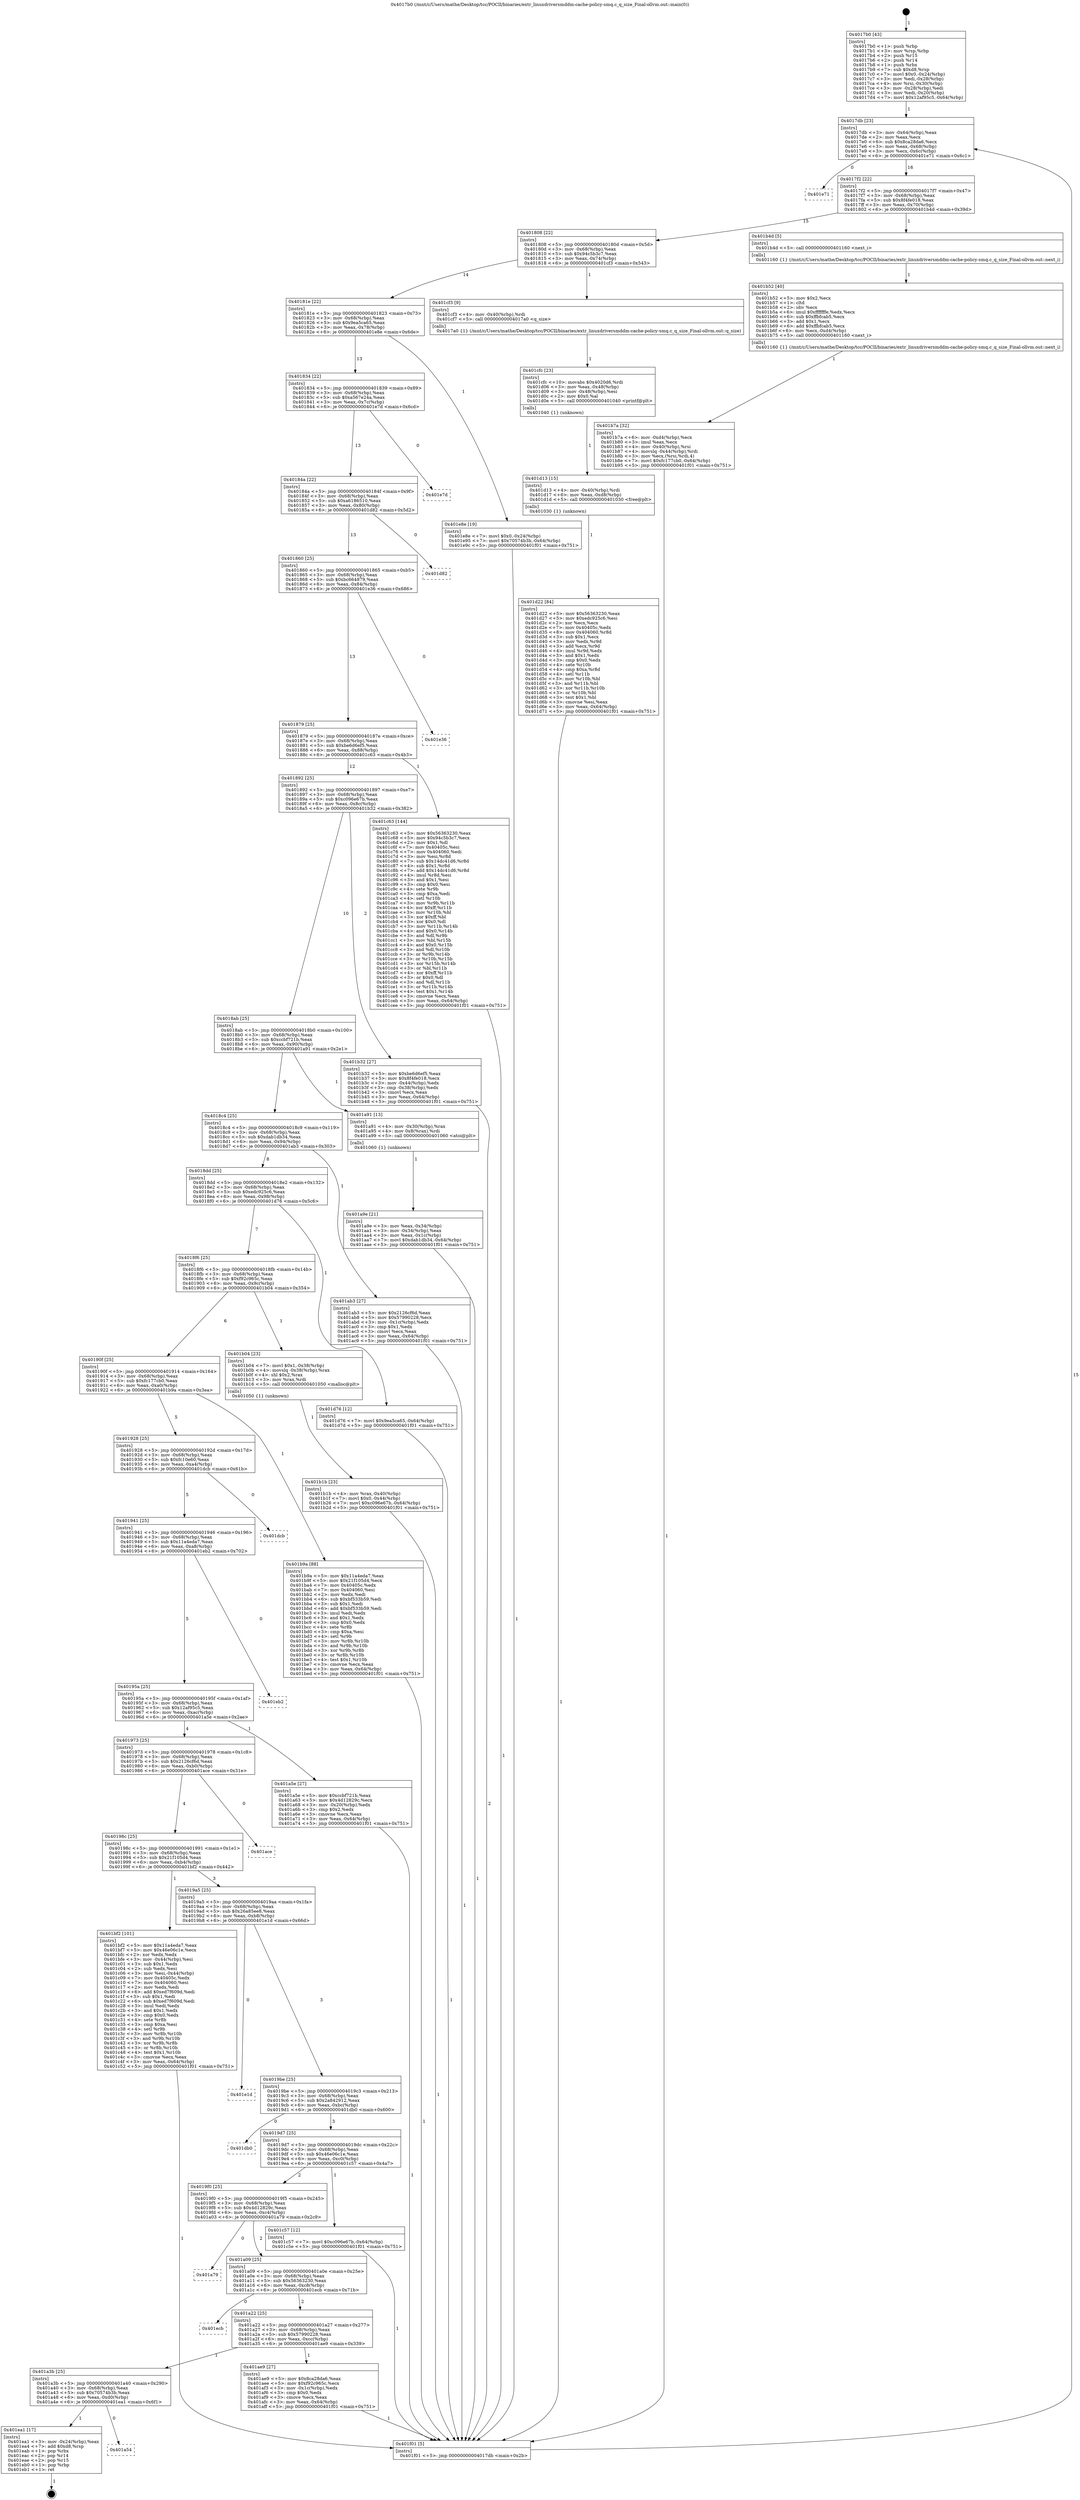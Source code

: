 digraph "0x4017b0" {
  label = "0x4017b0 (/mnt/c/Users/mathe/Desktop/tcc/POCII/binaries/extr_linuxdriversmddm-cache-policy-smq.c_q_size_Final-ollvm.out::main(0))"
  labelloc = "t"
  node[shape=record]

  Entry [label="",width=0.3,height=0.3,shape=circle,fillcolor=black,style=filled]
  "0x4017db" [label="{
     0x4017db [23]\l
     | [instrs]\l
     &nbsp;&nbsp;0x4017db \<+3\>: mov -0x64(%rbp),%eax\l
     &nbsp;&nbsp;0x4017de \<+2\>: mov %eax,%ecx\l
     &nbsp;&nbsp;0x4017e0 \<+6\>: sub $0x8ca28da6,%ecx\l
     &nbsp;&nbsp;0x4017e6 \<+3\>: mov %eax,-0x68(%rbp)\l
     &nbsp;&nbsp;0x4017e9 \<+3\>: mov %ecx,-0x6c(%rbp)\l
     &nbsp;&nbsp;0x4017ec \<+6\>: je 0000000000401e71 \<main+0x6c1\>\l
  }"]
  "0x401e71" [label="{
     0x401e71\l
  }", style=dashed]
  "0x4017f2" [label="{
     0x4017f2 [22]\l
     | [instrs]\l
     &nbsp;&nbsp;0x4017f2 \<+5\>: jmp 00000000004017f7 \<main+0x47\>\l
     &nbsp;&nbsp;0x4017f7 \<+3\>: mov -0x68(%rbp),%eax\l
     &nbsp;&nbsp;0x4017fa \<+5\>: sub $0x8f4fe018,%eax\l
     &nbsp;&nbsp;0x4017ff \<+3\>: mov %eax,-0x70(%rbp)\l
     &nbsp;&nbsp;0x401802 \<+6\>: je 0000000000401b4d \<main+0x39d\>\l
  }"]
  Exit [label="",width=0.3,height=0.3,shape=circle,fillcolor=black,style=filled,peripheries=2]
  "0x401b4d" [label="{
     0x401b4d [5]\l
     | [instrs]\l
     &nbsp;&nbsp;0x401b4d \<+5\>: call 0000000000401160 \<next_i\>\l
     | [calls]\l
     &nbsp;&nbsp;0x401160 \{1\} (/mnt/c/Users/mathe/Desktop/tcc/POCII/binaries/extr_linuxdriversmddm-cache-policy-smq.c_q_size_Final-ollvm.out::next_i)\l
  }"]
  "0x401808" [label="{
     0x401808 [22]\l
     | [instrs]\l
     &nbsp;&nbsp;0x401808 \<+5\>: jmp 000000000040180d \<main+0x5d\>\l
     &nbsp;&nbsp;0x40180d \<+3\>: mov -0x68(%rbp),%eax\l
     &nbsp;&nbsp;0x401810 \<+5\>: sub $0x94c5b3c7,%eax\l
     &nbsp;&nbsp;0x401815 \<+3\>: mov %eax,-0x74(%rbp)\l
     &nbsp;&nbsp;0x401818 \<+6\>: je 0000000000401cf3 \<main+0x543\>\l
  }"]
  "0x401a54" [label="{
     0x401a54\l
  }", style=dashed]
  "0x401cf3" [label="{
     0x401cf3 [9]\l
     | [instrs]\l
     &nbsp;&nbsp;0x401cf3 \<+4\>: mov -0x40(%rbp),%rdi\l
     &nbsp;&nbsp;0x401cf7 \<+5\>: call 00000000004017a0 \<q_size\>\l
     | [calls]\l
     &nbsp;&nbsp;0x4017a0 \{1\} (/mnt/c/Users/mathe/Desktop/tcc/POCII/binaries/extr_linuxdriversmddm-cache-policy-smq.c_q_size_Final-ollvm.out::q_size)\l
  }"]
  "0x40181e" [label="{
     0x40181e [22]\l
     | [instrs]\l
     &nbsp;&nbsp;0x40181e \<+5\>: jmp 0000000000401823 \<main+0x73\>\l
     &nbsp;&nbsp;0x401823 \<+3\>: mov -0x68(%rbp),%eax\l
     &nbsp;&nbsp;0x401826 \<+5\>: sub $0x9ea5ca65,%eax\l
     &nbsp;&nbsp;0x40182b \<+3\>: mov %eax,-0x78(%rbp)\l
     &nbsp;&nbsp;0x40182e \<+6\>: je 0000000000401e8e \<main+0x6de\>\l
  }"]
  "0x401ea1" [label="{
     0x401ea1 [17]\l
     | [instrs]\l
     &nbsp;&nbsp;0x401ea1 \<+3\>: mov -0x24(%rbp),%eax\l
     &nbsp;&nbsp;0x401ea4 \<+7\>: add $0xd8,%rsp\l
     &nbsp;&nbsp;0x401eab \<+1\>: pop %rbx\l
     &nbsp;&nbsp;0x401eac \<+2\>: pop %r14\l
     &nbsp;&nbsp;0x401eae \<+2\>: pop %r15\l
     &nbsp;&nbsp;0x401eb0 \<+1\>: pop %rbp\l
     &nbsp;&nbsp;0x401eb1 \<+1\>: ret\l
  }"]
  "0x401e8e" [label="{
     0x401e8e [19]\l
     | [instrs]\l
     &nbsp;&nbsp;0x401e8e \<+7\>: movl $0x0,-0x24(%rbp)\l
     &nbsp;&nbsp;0x401e95 \<+7\>: movl $0x70574b3b,-0x64(%rbp)\l
     &nbsp;&nbsp;0x401e9c \<+5\>: jmp 0000000000401f01 \<main+0x751\>\l
  }"]
  "0x401834" [label="{
     0x401834 [22]\l
     | [instrs]\l
     &nbsp;&nbsp;0x401834 \<+5\>: jmp 0000000000401839 \<main+0x89\>\l
     &nbsp;&nbsp;0x401839 \<+3\>: mov -0x68(%rbp),%eax\l
     &nbsp;&nbsp;0x40183c \<+5\>: sub $0xa567e24a,%eax\l
     &nbsp;&nbsp;0x401841 \<+3\>: mov %eax,-0x7c(%rbp)\l
     &nbsp;&nbsp;0x401844 \<+6\>: je 0000000000401e7d \<main+0x6cd\>\l
  }"]
  "0x401d22" [label="{
     0x401d22 [84]\l
     | [instrs]\l
     &nbsp;&nbsp;0x401d22 \<+5\>: mov $0x56363230,%eax\l
     &nbsp;&nbsp;0x401d27 \<+5\>: mov $0xedc925c6,%esi\l
     &nbsp;&nbsp;0x401d2c \<+2\>: xor %ecx,%ecx\l
     &nbsp;&nbsp;0x401d2e \<+7\>: mov 0x40405c,%edx\l
     &nbsp;&nbsp;0x401d35 \<+8\>: mov 0x404060,%r8d\l
     &nbsp;&nbsp;0x401d3d \<+3\>: sub $0x1,%ecx\l
     &nbsp;&nbsp;0x401d40 \<+3\>: mov %edx,%r9d\l
     &nbsp;&nbsp;0x401d43 \<+3\>: add %ecx,%r9d\l
     &nbsp;&nbsp;0x401d46 \<+4\>: imul %r9d,%edx\l
     &nbsp;&nbsp;0x401d4a \<+3\>: and $0x1,%edx\l
     &nbsp;&nbsp;0x401d4d \<+3\>: cmp $0x0,%edx\l
     &nbsp;&nbsp;0x401d50 \<+4\>: sete %r10b\l
     &nbsp;&nbsp;0x401d54 \<+4\>: cmp $0xa,%r8d\l
     &nbsp;&nbsp;0x401d58 \<+4\>: setl %r11b\l
     &nbsp;&nbsp;0x401d5c \<+3\>: mov %r10b,%bl\l
     &nbsp;&nbsp;0x401d5f \<+3\>: and %r11b,%bl\l
     &nbsp;&nbsp;0x401d62 \<+3\>: xor %r11b,%r10b\l
     &nbsp;&nbsp;0x401d65 \<+3\>: or %r10b,%bl\l
     &nbsp;&nbsp;0x401d68 \<+3\>: test $0x1,%bl\l
     &nbsp;&nbsp;0x401d6b \<+3\>: cmovne %esi,%eax\l
     &nbsp;&nbsp;0x401d6e \<+3\>: mov %eax,-0x64(%rbp)\l
     &nbsp;&nbsp;0x401d71 \<+5\>: jmp 0000000000401f01 \<main+0x751\>\l
  }"]
  "0x401e7d" [label="{
     0x401e7d\l
  }", style=dashed]
  "0x40184a" [label="{
     0x40184a [22]\l
     | [instrs]\l
     &nbsp;&nbsp;0x40184a \<+5\>: jmp 000000000040184f \<main+0x9f\>\l
     &nbsp;&nbsp;0x40184f \<+3\>: mov -0x68(%rbp),%eax\l
     &nbsp;&nbsp;0x401852 \<+5\>: sub $0xa6186510,%eax\l
     &nbsp;&nbsp;0x401857 \<+3\>: mov %eax,-0x80(%rbp)\l
     &nbsp;&nbsp;0x40185a \<+6\>: je 0000000000401d82 \<main+0x5d2\>\l
  }"]
  "0x401d13" [label="{
     0x401d13 [15]\l
     | [instrs]\l
     &nbsp;&nbsp;0x401d13 \<+4\>: mov -0x40(%rbp),%rdi\l
     &nbsp;&nbsp;0x401d17 \<+6\>: mov %eax,-0xd8(%rbp)\l
     &nbsp;&nbsp;0x401d1d \<+5\>: call 0000000000401030 \<free@plt\>\l
     | [calls]\l
     &nbsp;&nbsp;0x401030 \{1\} (unknown)\l
  }"]
  "0x401d82" [label="{
     0x401d82\l
  }", style=dashed]
  "0x401860" [label="{
     0x401860 [25]\l
     | [instrs]\l
     &nbsp;&nbsp;0x401860 \<+5\>: jmp 0000000000401865 \<main+0xb5\>\l
     &nbsp;&nbsp;0x401865 \<+3\>: mov -0x68(%rbp),%eax\l
     &nbsp;&nbsp;0x401868 \<+5\>: sub $0xbc664879,%eax\l
     &nbsp;&nbsp;0x40186d \<+6\>: mov %eax,-0x84(%rbp)\l
     &nbsp;&nbsp;0x401873 \<+6\>: je 0000000000401e36 \<main+0x686\>\l
  }"]
  "0x401cfc" [label="{
     0x401cfc [23]\l
     | [instrs]\l
     &nbsp;&nbsp;0x401cfc \<+10\>: movabs $0x4020d6,%rdi\l
     &nbsp;&nbsp;0x401d06 \<+3\>: mov %eax,-0x48(%rbp)\l
     &nbsp;&nbsp;0x401d09 \<+3\>: mov -0x48(%rbp),%esi\l
     &nbsp;&nbsp;0x401d0c \<+2\>: mov $0x0,%al\l
     &nbsp;&nbsp;0x401d0e \<+5\>: call 0000000000401040 \<printf@plt\>\l
     | [calls]\l
     &nbsp;&nbsp;0x401040 \{1\} (unknown)\l
  }"]
  "0x401e36" [label="{
     0x401e36\l
  }", style=dashed]
  "0x401879" [label="{
     0x401879 [25]\l
     | [instrs]\l
     &nbsp;&nbsp;0x401879 \<+5\>: jmp 000000000040187e \<main+0xce\>\l
     &nbsp;&nbsp;0x40187e \<+3\>: mov -0x68(%rbp),%eax\l
     &nbsp;&nbsp;0x401881 \<+5\>: sub $0xbe6d6ef5,%eax\l
     &nbsp;&nbsp;0x401886 \<+6\>: mov %eax,-0x88(%rbp)\l
     &nbsp;&nbsp;0x40188c \<+6\>: je 0000000000401c63 \<main+0x4b3\>\l
  }"]
  "0x401b7a" [label="{
     0x401b7a [32]\l
     | [instrs]\l
     &nbsp;&nbsp;0x401b7a \<+6\>: mov -0xd4(%rbp),%ecx\l
     &nbsp;&nbsp;0x401b80 \<+3\>: imul %eax,%ecx\l
     &nbsp;&nbsp;0x401b83 \<+4\>: mov -0x40(%rbp),%rsi\l
     &nbsp;&nbsp;0x401b87 \<+4\>: movslq -0x44(%rbp),%rdi\l
     &nbsp;&nbsp;0x401b8b \<+3\>: mov %ecx,(%rsi,%rdi,4)\l
     &nbsp;&nbsp;0x401b8e \<+7\>: movl $0xfc177cb0,-0x64(%rbp)\l
     &nbsp;&nbsp;0x401b95 \<+5\>: jmp 0000000000401f01 \<main+0x751\>\l
  }"]
  "0x401c63" [label="{
     0x401c63 [144]\l
     | [instrs]\l
     &nbsp;&nbsp;0x401c63 \<+5\>: mov $0x56363230,%eax\l
     &nbsp;&nbsp;0x401c68 \<+5\>: mov $0x94c5b3c7,%ecx\l
     &nbsp;&nbsp;0x401c6d \<+2\>: mov $0x1,%dl\l
     &nbsp;&nbsp;0x401c6f \<+7\>: mov 0x40405c,%esi\l
     &nbsp;&nbsp;0x401c76 \<+7\>: mov 0x404060,%edi\l
     &nbsp;&nbsp;0x401c7d \<+3\>: mov %esi,%r8d\l
     &nbsp;&nbsp;0x401c80 \<+7\>: sub $0x14dc41d6,%r8d\l
     &nbsp;&nbsp;0x401c87 \<+4\>: sub $0x1,%r8d\l
     &nbsp;&nbsp;0x401c8b \<+7\>: add $0x14dc41d6,%r8d\l
     &nbsp;&nbsp;0x401c92 \<+4\>: imul %r8d,%esi\l
     &nbsp;&nbsp;0x401c96 \<+3\>: and $0x1,%esi\l
     &nbsp;&nbsp;0x401c99 \<+3\>: cmp $0x0,%esi\l
     &nbsp;&nbsp;0x401c9c \<+4\>: sete %r9b\l
     &nbsp;&nbsp;0x401ca0 \<+3\>: cmp $0xa,%edi\l
     &nbsp;&nbsp;0x401ca3 \<+4\>: setl %r10b\l
     &nbsp;&nbsp;0x401ca7 \<+3\>: mov %r9b,%r11b\l
     &nbsp;&nbsp;0x401caa \<+4\>: xor $0xff,%r11b\l
     &nbsp;&nbsp;0x401cae \<+3\>: mov %r10b,%bl\l
     &nbsp;&nbsp;0x401cb1 \<+3\>: xor $0xff,%bl\l
     &nbsp;&nbsp;0x401cb4 \<+3\>: xor $0x0,%dl\l
     &nbsp;&nbsp;0x401cb7 \<+3\>: mov %r11b,%r14b\l
     &nbsp;&nbsp;0x401cba \<+4\>: and $0x0,%r14b\l
     &nbsp;&nbsp;0x401cbe \<+3\>: and %dl,%r9b\l
     &nbsp;&nbsp;0x401cc1 \<+3\>: mov %bl,%r15b\l
     &nbsp;&nbsp;0x401cc4 \<+4\>: and $0x0,%r15b\l
     &nbsp;&nbsp;0x401cc8 \<+3\>: and %dl,%r10b\l
     &nbsp;&nbsp;0x401ccb \<+3\>: or %r9b,%r14b\l
     &nbsp;&nbsp;0x401cce \<+3\>: or %r10b,%r15b\l
     &nbsp;&nbsp;0x401cd1 \<+3\>: xor %r15b,%r14b\l
     &nbsp;&nbsp;0x401cd4 \<+3\>: or %bl,%r11b\l
     &nbsp;&nbsp;0x401cd7 \<+4\>: xor $0xff,%r11b\l
     &nbsp;&nbsp;0x401cdb \<+3\>: or $0x0,%dl\l
     &nbsp;&nbsp;0x401cde \<+3\>: and %dl,%r11b\l
     &nbsp;&nbsp;0x401ce1 \<+3\>: or %r11b,%r14b\l
     &nbsp;&nbsp;0x401ce4 \<+4\>: test $0x1,%r14b\l
     &nbsp;&nbsp;0x401ce8 \<+3\>: cmovne %ecx,%eax\l
     &nbsp;&nbsp;0x401ceb \<+3\>: mov %eax,-0x64(%rbp)\l
     &nbsp;&nbsp;0x401cee \<+5\>: jmp 0000000000401f01 \<main+0x751\>\l
  }"]
  "0x401892" [label="{
     0x401892 [25]\l
     | [instrs]\l
     &nbsp;&nbsp;0x401892 \<+5\>: jmp 0000000000401897 \<main+0xe7\>\l
     &nbsp;&nbsp;0x401897 \<+3\>: mov -0x68(%rbp),%eax\l
     &nbsp;&nbsp;0x40189a \<+5\>: sub $0xc096e67b,%eax\l
     &nbsp;&nbsp;0x40189f \<+6\>: mov %eax,-0x8c(%rbp)\l
     &nbsp;&nbsp;0x4018a5 \<+6\>: je 0000000000401b32 \<main+0x382\>\l
  }"]
  "0x401b52" [label="{
     0x401b52 [40]\l
     | [instrs]\l
     &nbsp;&nbsp;0x401b52 \<+5\>: mov $0x2,%ecx\l
     &nbsp;&nbsp;0x401b57 \<+1\>: cltd\l
     &nbsp;&nbsp;0x401b58 \<+2\>: idiv %ecx\l
     &nbsp;&nbsp;0x401b5a \<+6\>: imul $0xfffffffe,%edx,%ecx\l
     &nbsp;&nbsp;0x401b60 \<+6\>: sub $0xffbfcab5,%ecx\l
     &nbsp;&nbsp;0x401b66 \<+3\>: add $0x1,%ecx\l
     &nbsp;&nbsp;0x401b69 \<+6\>: add $0xffbfcab5,%ecx\l
     &nbsp;&nbsp;0x401b6f \<+6\>: mov %ecx,-0xd4(%rbp)\l
     &nbsp;&nbsp;0x401b75 \<+5\>: call 0000000000401160 \<next_i\>\l
     | [calls]\l
     &nbsp;&nbsp;0x401160 \{1\} (/mnt/c/Users/mathe/Desktop/tcc/POCII/binaries/extr_linuxdriversmddm-cache-policy-smq.c_q_size_Final-ollvm.out::next_i)\l
  }"]
  "0x401b32" [label="{
     0x401b32 [27]\l
     | [instrs]\l
     &nbsp;&nbsp;0x401b32 \<+5\>: mov $0xbe6d6ef5,%eax\l
     &nbsp;&nbsp;0x401b37 \<+5\>: mov $0x8f4fe018,%ecx\l
     &nbsp;&nbsp;0x401b3c \<+3\>: mov -0x44(%rbp),%edx\l
     &nbsp;&nbsp;0x401b3f \<+3\>: cmp -0x38(%rbp),%edx\l
     &nbsp;&nbsp;0x401b42 \<+3\>: cmovl %ecx,%eax\l
     &nbsp;&nbsp;0x401b45 \<+3\>: mov %eax,-0x64(%rbp)\l
     &nbsp;&nbsp;0x401b48 \<+5\>: jmp 0000000000401f01 \<main+0x751\>\l
  }"]
  "0x4018ab" [label="{
     0x4018ab [25]\l
     | [instrs]\l
     &nbsp;&nbsp;0x4018ab \<+5\>: jmp 00000000004018b0 \<main+0x100\>\l
     &nbsp;&nbsp;0x4018b0 \<+3\>: mov -0x68(%rbp),%eax\l
     &nbsp;&nbsp;0x4018b3 \<+5\>: sub $0xccbf721b,%eax\l
     &nbsp;&nbsp;0x4018b8 \<+6\>: mov %eax,-0x90(%rbp)\l
     &nbsp;&nbsp;0x4018be \<+6\>: je 0000000000401a91 \<main+0x2e1\>\l
  }"]
  "0x401b1b" [label="{
     0x401b1b [23]\l
     | [instrs]\l
     &nbsp;&nbsp;0x401b1b \<+4\>: mov %rax,-0x40(%rbp)\l
     &nbsp;&nbsp;0x401b1f \<+7\>: movl $0x0,-0x44(%rbp)\l
     &nbsp;&nbsp;0x401b26 \<+7\>: movl $0xc096e67b,-0x64(%rbp)\l
     &nbsp;&nbsp;0x401b2d \<+5\>: jmp 0000000000401f01 \<main+0x751\>\l
  }"]
  "0x401a91" [label="{
     0x401a91 [13]\l
     | [instrs]\l
     &nbsp;&nbsp;0x401a91 \<+4\>: mov -0x30(%rbp),%rax\l
     &nbsp;&nbsp;0x401a95 \<+4\>: mov 0x8(%rax),%rdi\l
     &nbsp;&nbsp;0x401a99 \<+5\>: call 0000000000401060 \<atoi@plt\>\l
     | [calls]\l
     &nbsp;&nbsp;0x401060 \{1\} (unknown)\l
  }"]
  "0x4018c4" [label="{
     0x4018c4 [25]\l
     | [instrs]\l
     &nbsp;&nbsp;0x4018c4 \<+5\>: jmp 00000000004018c9 \<main+0x119\>\l
     &nbsp;&nbsp;0x4018c9 \<+3\>: mov -0x68(%rbp),%eax\l
     &nbsp;&nbsp;0x4018cc \<+5\>: sub $0xdab1db34,%eax\l
     &nbsp;&nbsp;0x4018d1 \<+6\>: mov %eax,-0x94(%rbp)\l
     &nbsp;&nbsp;0x4018d7 \<+6\>: je 0000000000401ab3 \<main+0x303\>\l
  }"]
  "0x401a3b" [label="{
     0x401a3b [25]\l
     | [instrs]\l
     &nbsp;&nbsp;0x401a3b \<+5\>: jmp 0000000000401a40 \<main+0x290\>\l
     &nbsp;&nbsp;0x401a40 \<+3\>: mov -0x68(%rbp),%eax\l
     &nbsp;&nbsp;0x401a43 \<+5\>: sub $0x70574b3b,%eax\l
     &nbsp;&nbsp;0x401a48 \<+6\>: mov %eax,-0xd0(%rbp)\l
     &nbsp;&nbsp;0x401a4e \<+6\>: je 0000000000401ea1 \<main+0x6f1\>\l
  }"]
  "0x401ab3" [label="{
     0x401ab3 [27]\l
     | [instrs]\l
     &nbsp;&nbsp;0x401ab3 \<+5\>: mov $0x2126cf6d,%eax\l
     &nbsp;&nbsp;0x401ab8 \<+5\>: mov $0x57990228,%ecx\l
     &nbsp;&nbsp;0x401abd \<+3\>: mov -0x1c(%rbp),%edx\l
     &nbsp;&nbsp;0x401ac0 \<+3\>: cmp $0x1,%edx\l
     &nbsp;&nbsp;0x401ac3 \<+3\>: cmovl %ecx,%eax\l
     &nbsp;&nbsp;0x401ac6 \<+3\>: mov %eax,-0x64(%rbp)\l
     &nbsp;&nbsp;0x401ac9 \<+5\>: jmp 0000000000401f01 \<main+0x751\>\l
  }"]
  "0x4018dd" [label="{
     0x4018dd [25]\l
     | [instrs]\l
     &nbsp;&nbsp;0x4018dd \<+5\>: jmp 00000000004018e2 \<main+0x132\>\l
     &nbsp;&nbsp;0x4018e2 \<+3\>: mov -0x68(%rbp),%eax\l
     &nbsp;&nbsp;0x4018e5 \<+5\>: sub $0xedc925c6,%eax\l
     &nbsp;&nbsp;0x4018ea \<+6\>: mov %eax,-0x98(%rbp)\l
     &nbsp;&nbsp;0x4018f0 \<+6\>: je 0000000000401d76 \<main+0x5c6\>\l
  }"]
  "0x401ae9" [label="{
     0x401ae9 [27]\l
     | [instrs]\l
     &nbsp;&nbsp;0x401ae9 \<+5\>: mov $0x8ca28da6,%eax\l
     &nbsp;&nbsp;0x401aee \<+5\>: mov $0xf92c965c,%ecx\l
     &nbsp;&nbsp;0x401af3 \<+3\>: mov -0x1c(%rbp),%edx\l
     &nbsp;&nbsp;0x401af6 \<+3\>: cmp $0x0,%edx\l
     &nbsp;&nbsp;0x401af9 \<+3\>: cmove %ecx,%eax\l
     &nbsp;&nbsp;0x401afc \<+3\>: mov %eax,-0x64(%rbp)\l
     &nbsp;&nbsp;0x401aff \<+5\>: jmp 0000000000401f01 \<main+0x751\>\l
  }"]
  "0x401d76" [label="{
     0x401d76 [12]\l
     | [instrs]\l
     &nbsp;&nbsp;0x401d76 \<+7\>: movl $0x9ea5ca65,-0x64(%rbp)\l
     &nbsp;&nbsp;0x401d7d \<+5\>: jmp 0000000000401f01 \<main+0x751\>\l
  }"]
  "0x4018f6" [label="{
     0x4018f6 [25]\l
     | [instrs]\l
     &nbsp;&nbsp;0x4018f6 \<+5\>: jmp 00000000004018fb \<main+0x14b\>\l
     &nbsp;&nbsp;0x4018fb \<+3\>: mov -0x68(%rbp),%eax\l
     &nbsp;&nbsp;0x4018fe \<+5\>: sub $0xf92c965c,%eax\l
     &nbsp;&nbsp;0x401903 \<+6\>: mov %eax,-0x9c(%rbp)\l
     &nbsp;&nbsp;0x401909 \<+6\>: je 0000000000401b04 \<main+0x354\>\l
  }"]
  "0x401a22" [label="{
     0x401a22 [25]\l
     | [instrs]\l
     &nbsp;&nbsp;0x401a22 \<+5\>: jmp 0000000000401a27 \<main+0x277\>\l
     &nbsp;&nbsp;0x401a27 \<+3\>: mov -0x68(%rbp),%eax\l
     &nbsp;&nbsp;0x401a2a \<+5\>: sub $0x57990228,%eax\l
     &nbsp;&nbsp;0x401a2f \<+6\>: mov %eax,-0xcc(%rbp)\l
     &nbsp;&nbsp;0x401a35 \<+6\>: je 0000000000401ae9 \<main+0x339\>\l
  }"]
  "0x401b04" [label="{
     0x401b04 [23]\l
     | [instrs]\l
     &nbsp;&nbsp;0x401b04 \<+7\>: movl $0x1,-0x38(%rbp)\l
     &nbsp;&nbsp;0x401b0b \<+4\>: movslq -0x38(%rbp),%rax\l
     &nbsp;&nbsp;0x401b0f \<+4\>: shl $0x2,%rax\l
     &nbsp;&nbsp;0x401b13 \<+3\>: mov %rax,%rdi\l
     &nbsp;&nbsp;0x401b16 \<+5\>: call 0000000000401050 \<malloc@plt\>\l
     | [calls]\l
     &nbsp;&nbsp;0x401050 \{1\} (unknown)\l
  }"]
  "0x40190f" [label="{
     0x40190f [25]\l
     | [instrs]\l
     &nbsp;&nbsp;0x40190f \<+5\>: jmp 0000000000401914 \<main+0x164\>\l
     &nbsp;&nbsp;0x401914 \<+3\>: mov -0x68(%rbp),%eax\l
     &nbsp;&nbsp;0x401917 \<+5\>: sub $0xfc177cb0,%eax\l
     &nbsp;&nbsp;0x40191c \<+6\>: mov %eax,-0xa0(%rbp)\l
     &nbsp;&nbsp;0x401922 \<+6\>: je 0000000000401b9a \<main+0x3ea\>\l
  }"]
  "0x401ecb" [label="{
     0x401ecb\l
  }", style=dashed]
  "0x401b9a" [label="{
     0x401b9a [88]\l
     | [instrs]\l
     &nbsp;&nbsp;0x401b9a \<+5\>: mov $0x11a4eda7,%eax\l
     &nbsp;&nbsp;0x401b9f \<+5\>: mov $0x21f105d4,%ecx\l
     &nbsp;&nbsp;0x401ba4 \<+7\>: mov 0x40405c,%edx\l
     &nbsp;&nbsp;0x401bab \<+7\>: mov 0x404060,%esi\l
     &nbsp;&nbsp;0x401bb2 \<+2\>: mov %edx,%edi\l
     &nbsp;&nbsp;0x401bb4 \<+6\>: sub $0xbf533b59,%edi\l
     &nbsp;&nbsp;0x401bba \<+3\>: sub $0x1,%edi\l
     &nbsp;&nbsp;0x401bbd \<+6\>: add $0xbf533b59,%edi\l
     &nbsp;&nbsp;0x401bc3 \<+3\>: imul %edi,%edx\l
     &nbsp;&nbsp;0x401bc6 \<+3\>: and $0x1,%edx\l
     &nbsp;&nbsp;0x401bc9 \<+3\>: cmp $0x0,%edx\l
     &nbsp;&nbsp;0x401bcc \<+4\>: sete %r8b\l
     &nbsp;&nbsp;0x401bd0 \<+3\>: cmp $0xa,%esi\l
     &nbsp;&nbsp;0x401bd3 \<+4\>: setl %r9b\l
     &nbsp;&nbsp;0x401bd7 \<+3\>: mov %r8b,%r10b\l
     &nbsp;&nbsp;0x401bda \<+3\>: and %r9b,%r10b\l
     &nbsp;&nbsp;0x401bdd \<+3\>: xor %r9b,%r8b\l
     &nbsp;&nbsp;0x401be0 \<+3\>: or %r8b,%r10b\l
     &nbsp;&nbsp;0x401be3 \<+4\>: test $0x1,%r10b\l
     &nbsp;&nbsp;0x401be7 \<+3\>: cmovne %ecx,%eax\l
     &nbsp;&nbsp;0x401bea \<+3\>: mov %eax,-0x64(%rbp)\l
     &nbsp;&nbsp;0x401bed \<+5\>: jmp 0000000000401f01 \<main+0x751\>\l
  }"]
  "0x401928" [label="{
     0x401928 [25]\l
     | [instrs]\l
     &nbsp;&nbsp;0x401928 \<+5\>: jmp 000000000040192d \<main+0x17d\>\l
     &nbsp;&nbsp;0x40192d \<+3\>: mov -0x68(%rbp),%eax\l
     &nbsp;&nbsp;0x401930 \<+5\>: sub $0xfc10e60,%eax\l
     &nbsp;&nbsp;0x401935 \<+6\>: mov %eax,-0xa4(%rbp)\l
     &nbsp;&nbsp;0x40193b \<+6\>: je 0000000000401dcb \<main+0x61b\>\l
  }"]
  "0x401a09" [label="{
     0x401a09 [25]\l
     | [instrs]\l
     &nbsp;&nbsp;0x401a09 \<+5\>: jmp 0000000000401a0e \<main+0x25e\>\l
     &nbsp;&nbsp;0x401a0e \<+3\>: mov -0x68(%rbp),%eax\l
     &nbsp;&nbsp;0x401a11 \<+5\>: sub $0x56363230,%eax\l
     &nbsp;&nbsp;0x401a16 \<+6\>: mov %eax,-0xc8(%rbp)\l
     &nbsp;&nbsp;0x401a1c \<+6\>: je 0000000000401ecb \<main+0x71b\>\l
  }"]
  "0x401dcb" [label="{
     0x401dcb\l
  }", style=dashed]
  "0x401941" [label="{
     0x401941 [25]\l
     | [instrs]\l
     &nbsp;&nbsp;0x401941 \<+5\>: jmp 0000000000401946 \<main+0x196\>\l
     &nbsp;&nbsp;0x401946 \<+3\>: mov -0x68(%rbp),%eax\l
     &nbsp;&nbsp;0x401949 \<+5\>: sub $0x11a4eda7,%eax\l
     &nbsp;&nbsp;0x40194e \<+6\>: mov %eax,-0xa8(%rbp)\l
     &nbsp;&nbsp;0x401954 \<+6\>: je 0000000000401eb2 \<main+0x702\>\l
  }"]
  "0x401a79" [label="{
     0x401a79\l
  }", style=dashed]
  "0x401eb2" [label="{
     0x401eb2\l
  }", style=dashed]
  "0x40195a" [label="{
     0x40195a [25]\l
     | [instrs]\l
     &nbsp;&nbsp;0x40195a \<+5\>: jmp 000000000040195f \<main+0x1af\>\l
     &nbsp;&nbsp;0x40195f \<+3\>: mov -0x68(%rbp),%eax\l
     &nbsp;&nbsp;0x401962 \<+5\>: sub $0x12af95c5,%eax\l
     &nbsp;&nbsp;0x401967 \<+6\>: mov %eax,-0xac(%rbp)\l
     &nbsp;&nbsp;0x40196d \<+6\>: je 0000000000401a5e \<main+0x2ae\>\l
  }"]
  "0x4019f0" [label="{
     0x4019f0 [25]\l
     | [instrs]\l
     &nbsp;&nbsp;0x4019f0 \<+5\>: jmp 00000000004019f5 \<main+0x245\>\l
     &nbsp;&nbsp;0x4019f5 \<+3\>: mov -0x68(%rbp),%eax\l
     &nbsp;&nbsp;0x4019f8 \<+5\>: sub $0x4d12829c,%eax\l
     &nbsp;&nbsp;0x4019fd \<+6\>: mov %eax,-0xc4(%rbp)\l
     &nbsp;&nbsp;0x401a03 \<+6\>: je 0000000000401a79 \<main+0x2c9\>\l
  }"]
  "0x401a5e" [label="{
     0x401a5e [27]\l
     | [instrs]\l
     &nbsp;&nbsp;0x401a5e \<+5\>: mov $0xccbf721b,%eax\l
     &nbsp;&nbsp;0x401a63 \<+5\>: mov $0x4d12829c,%ecx\l
     &nbsp;&nbsp;0x401a68 \<+3\>: mov -0x20(%rbp),%edx\l
     &nbsp;&nbsp;0x401a6b \<+3\>: cmp $0x2,%edx\l
     &nbsp;&nbsp;0x401a6e \<+3\>: cmovne %ecx,%eax\l
     &nbsp;&nbsp;0x401a71 \<+3\>: mov %eax,-0x64(%rbp)\l
     &nbsp;&nbsp;0x401a74 \<+5\>: jmp 0000000000401f01 \<main+0x751\>\l
  }"]
  "0x401973" [label="{
     0x401973 [25]\l
     | [instrs]\l
     &nbsp;&nbsp;0x401973 \<+5\>: jmp 0000000000401978 \<main+0x1c8\>\l
     &nbsp;&nbsp;0x401978 \<+3\>: mov -0x68(%rbp),%eax\l
     &nbsp;&nbsp;0x40197b \<+5\>: sub $0x2126cf6d,%eax\l
     &nbsp;&nbsp;0x401980 \<+6\>: mov %eax,-0xb0(%rbp)\l
     &nbsp;&nbsp;0x401986 \<+6\>: je 0000000000401ace \<main+0x31e\>\l
  }"]
  "0x401f01" [label="{
     0x401f01 [5]\l
     | [instrs]\l
     &nbsp;&nbsp;0x401f01 \<+5\>: jmp 00000000004017db \<main+0x2b\>\l
  }"]
  "0x4017b0" [label="{
     0x4017b0 [43]\l
     | [instrs]\l
     &nbsp;&nbsp;0x4017b0 \<+1\>: push %rbp\l
     &nbsp;&nbsp;0x4017b1 \<+3\>: mov %rsp,%rbp\l
     &nbsp;&nbsp;0x4017b4 \<+2\>: push %r15\l
     &nbsp;&nbsp;0x4017b6 \<+2\>: push %r14\l
     &nbsp;&nbsp;0x4017b8 \<+1\>: push %rbx\l
     &nbsp;&nbsp;0x4017b9 \<+7\>: sub $0xd8,%rsp\l
     &nbsp;&nbsp;0x4017c0 \<+7\>: movl $0x0,-0x24(%rbp)\l
     &nbsp;&nbsp;0x4017c7 \<+3\>: mov %edi,-0x28(%rbp)\l
     &nbsp;&nbsp;0x4017ca \<+4\>: mov %rsi,-0x30(%rbp)\l
     &nbsp;&nbsp;0x4017ce \<+3\>: mov -0x28(%rbp),%edi\l
     &nbsp;&nbsp;0x4017d1 \<+3\>: mov %edi,-0x20(%rbp)\l
     &nbsp;&nbsp;0x4017d4 \<+7\>: movl $0x12af95c5,-0x64(%rbp)\l
  }"]
  "0x401a9e" [label="{
     0x401a9e [21]\l
     | [instrs]\l
     &nbsp;&nbsp;0x401a9e \<+3\>: mov %eax,-0x34(%rbp)\l
     &nbsp;&nbsp;0x401aa1 \<+3\>: mov -0x34(%rbp),%eax\l
     &nbsp;&nbsp;0x401aa4 \<+3\>: mov %eax,-0x1c(%rbp)\l
     &nbsp;&nbsp;0x401aa7 \<+7\>: movl $0xdab1db34,-0x64(%rbp)\l
     &nbsp;&nbsp;0x401aae \<+5\>: jmp 0000000000401f01 \<main+0x751\>\l
  }"]
  "0x401c57" [label="{
     0x401c57 [12]\l
     | [instrs]\l
     &nbsp;&nbsp;0x401c57 \<+7\>: movl $0xc096e67b,-0x64(%rbp)\l
     &nbsp;&nbsp;0x401c5e \<+5\>: jmp 0000000000401f01 \<main+0x751\>\l
  }"]
  "0x401ace" [label="{
     0x401ace\l
  }", style=dashed]
  "0x40198c" [label="{
     0x40198c [25]\l
     | [instrs]\l
     &nbsp;&nbsp;0x40198c \<+5\>: jmp 0000000000401991 \<main+0x1e1\>\l
     &nbsp;&nbsp;0x401991 \<+3\>: mov -0x68(%rbp),%eax\l
     &nbsp;&nbsp;0x401994 \<+5\>: sub $0x21f105d4,%eax\l
     &nbsp;&nbsp;0x401999 \<+6\>: mov %eax,-0xb4(%rbp)\l
     &nbsp;&nbsp;0x40199f \<+6\>: je 0000000000401bf2 \<main+0x442\>\l
  }"]
  "0x4019d7" [label="{
     0x4019d7 [25]\l
     | [instrs]\l
     &nbsp;&nbsp;0x4019d7 \<+5\>: jmp 00000000004019dc \<main+0x22c\>\l
     &nbsp;&nbsp;0x4019dc \<+3\>: mov -0x68(%rbp),%eax\l
     &nbsp;&nbsp;0x4019df \<+5\>: sub $0x46e06c1e,%eax\l
     &nbsp;&nbsp;0x4019e4 \<+6\>: mov %eax,-0xc0(%rbp)\l
     &nbsp;&nbsp;0x4019ea \<+6\>: je 0000000000401c57 \<main+0x4a7\>\l
  }"]
  "0x401bf2" [label="{
     0x401bf2 [101]\l
     | [instrs]\l
     &nbsp;&nbsp;0x401bf2 \<+5\>: mov $0x11a4eda7,%eax\l
     &nbsp;&nbsp;0x401bf7 \<+5\>: mov $0x46e06c1e,%ecx\l
     &nbsp;&nbsp;0x401bfc \<+2\>: xor %edx,%edx\l
     &nbsp;&nbsp;0x401bfe \<+3\>: mov -0x44(%rbp),%esi\l
     &nbsp;&nbsp;0x401c01 \<+3\>: sub $0x1,%edx\l
     &nbsp;&nbsp;0x401c04 \<+2\>: sub %edx,%esi\l
     &nbsp;&nbsp;0x401c06 \<+3\>: mov %esi,-0x44(%rbp)\l
     &nbsp;&nbsp;0x401c09 \<+7\>: mov 0x40405c,%edx\l
     &nbsp;&nbsp;0x401c10 \<+7\>: mov 0x404060,%esi\l
     &nbsp;&nbsp;0x401c17 \<+2\>: mov %edx,%edi\l
     &nbsp;&nbsp;0x401c19 \<+6\>: add $0xed7f609d,%edi\l
     &nbsp;&nbsp;0x401c1f \<+3\>: sub $0x1,%edi\l
     &nbsp;&nbsp;0x401c22 \<+6\>: sub $0xed7f609d,%edi\l
     &nbsp;&nbsp;0x401c28 \<+3\>: imul %edi,%edx\l
     &nbsp;&nbsp;0x401c2b \<+3\>: and $0x1,%edx\l
     &nbsp;&nbsp;0x401c2e \<+3\>: cmp $0x0,%edx\l
     &nbsp;&nbsp;0x401c31 \<+4\>: sete %r8b\l
     &nbsp;&nbsp;0x401c35 \<+3\>: cmp $0xa,%esi\l
     &nbsp;&nbsp;0x401c38 \<+4\>: setl %r9b\l
     &nbsp;&nbsp;0x401c3c \<+3\>: mov %r8b,%r10b\l
     &nbsp;&nbsp;0x401c3f \<+3\>: and %r9b,%r10b\l
     &nbsp;&nbsp;0x401c42 \<+3\>: xor %r9b,%r8b\l
     &nbsp;&nbsp;0x401c45 \<+3\>: or %r8b,%r10b\l
     &nbsp;&nbsp;0x401c48 \<+4\>: test $0x1,%r10b\l
     &nbsp;&nbsp;0x401c4c \<+3\>: cmovne %ecx,%eax\l
     &nbsp;&nbsp;0x401c4f \<+3\>: mov %eax,-0x64(%rbp)\l
     &nbsp;&nbsp;0x401c52 \<+5\>: jmp 0000000000401f01 \<main+0x751\>\l
  }"]
  "0x4019a5" [label="{
     0x4019a5 [25]\l
     | [instrs]\l
     &nbsp;&nbsp;0x4019a5 \<+5\>: jmp 00000000004019aa \<main+0x1fa\>\l
     &nbsp;&nbsp;0x4019aa \<+3\>: mov -0x68(%rbp),%eax\l
     &nbsp;&nbsp;0x4019ad \<+5\>: sub $0x26a85ee8,%eax\l
     &nbsp;&nbsp;0x4019b2 \<+6\>: mov %eax,-0xb8(%rbp)\l
     &nbsp;&nbsp;0x4019b8 \<+6\>: je 0000000000401e1d \<main+0x66d\>\l
  }"]
  "0x401db0" [label="{
     0x401db0\l
  }", style=dashed]
  "0x401e1d" [label="{
     0x401e1d\l
  }", style=dashed]
  "0x4019be" [label="{
     0x4019be [25]\l
     | [instrs]\l
     &nbsp;&nbsp;0x4019be \<+5\>: jmp 00000000004019c3 \<main+0x213\>\l
     &nbsp;&nbsp;0x4019c3 \<+3\>: mov -0x68(%rbp),%eax\l
     &nbsp;&nbsp;0x4019c6 \<+5\>: sub $0x2a842912,%eax\l
     &nbsp;&nbsp;0x4019cb \<+6\>: mov %eax,-0xbc(%rbp)\l
     &nbsp;&nbsp;0x4019d1 \<+6\>: je 0000000000401db0 \<main+0x600\>\l
  }"]
  Entry -> "0x4017b0" [label=" 1"]
  "0x4017db" -> "0x401e71" [label=" 0"]
  "0x4017db" -> "0x4017f2" [label=" 16"]
  "0x401ea1" -> Exit [label=" 1"]
  "0x4017f2" -> "0x401b4d" [label=" 1"]
  "0x4017f2" -> "0x401808" [label=" 15"]
  "0x401a3b" -> "0x401a54" [label=" 0"]
  "0x401808" -> "0x401cf3" [label=" 1"]
  "0x401808" -> "0x40181e" [label=" 14"]
  "0x401a3b" -> "0x401ea1" [label=" 1"]
  "0x40181e" -> "0x401e8e" [label=" 1"]
  "0x40181e" -> "0x401834" [label=" 13"]
  "0x401e8e" -> "0x401f01" [label=" 1"]
  "0x401834" -> "0x401e7d" [label=" 0"]
  "0x401834" -> "0x40184a" [label=" 13"]
  "0x401d76" -> "0x401f01" [label=" 1"]
  "0x40184a" -> "0x401d82" [label=" 0"]
  "0x40184a" -> "0x401860" [label=" 13"]
  "0x401d22" -> "0x401f01" [label=" 1"]
  "0x401860" -> "0x401e36" [label=" 0"]
  "0x401860" -> "0x401879" [label=" 13"]
  "0x401d13" -> "0x401d22" [label=" 1"]
  "0x401879" -> "0x401c63" [label=" 1"]
  "0x401879" -> "0x401892" [label=" 12"]
  "0x401cfc" -> "0x401d13" [label=" 1"]
  "0x401892" -> "0x401b32" [label=" 2"]
  "0x401892" -> "0x4018ab" [label=" 10"]
  "0x401cf3" -> "0x401cfc" [label=" 1"]
  "0x4018ab" -> "0x401a91" [label=" 1"]
  "0x4018ab" -> "0x4018c4" [label=" 9"]
  "0x401c63" -> "0x401f01" [label=" 1"]
  "0x4018c4" -> "0x401ab3" [label=" 1"]
  "0x4018c4" -> "0x4018dd" [label=" 8"]
  "0x401c57" -> "0x401f01" [label=" 1"]
  "0x4018dd" -> "0x401d76" [label=" 1"]
  "0x4018dd" -> "0x4018f6" [label=" 7"]
  "0x401bf2" -> "0x401f01" [label=" 1"]
  "0x4018f6" -> "0x401b04" [label=" 1"]
  "0x4018f6" -> "0x40190f" [label=" 6"]
  "0x401b7a" -> "0x401f01" [label=" 1"]
  "0x40190f" -> "0x401b9a" [label=" 1"]
  "0x40190f" -> "0x401928" [label=" 5"]
  "0x401b52" -> "0x401b7a" [label=" 1"]
  "0x401928" -> "0x401dcb" [label=" 0"]
  "0x401928" -> "0x401941" [label=" 5"]
  "0x401b32" -> "0x401f01" [label=" 2"]
  "0x401941" -> "0x401eb2" [label=" 0"]
  "0x401941" -> "0x40195a" [label=" 5"]
  "0x401b1b" -> "0x401f01" [label=" 1"]
  "0x40195a" -> "0x401a5e" [label=" 1"]
  "0x40195a" -> "0x401973" [label=" 4"]
  "0x401a5e" -> "0x401f01" [label=" 1"]
  "0x4017b0" -> "0x4017db" [label=" 1"]
  "0x401f01" -> "0x4017db" [label=" 15"]
  "0x401a91" -> "0x401a9e" [label=" 1"]
  "0x401a9e" -> "0x401f01" [label=" 1"]
  "0x401ab3" -> "0x401f01" [label=" 1"]
  "0x401ae9" -> "0x401f01" [label=" 1"]
  "0x401973" -> "0x401ace" [label=" 0"]
  "0x401973" -> "0x40198c" [label=" 4"]
  "0x401a22" -> "0x401a3b" [label=" 1"]
  "0x40198c" -> "0x401bf2" [label=" 1"]
  "0x40198c" -> "0x4019a5" [label=" 3"]
  "0x401b9a" -> "0x401f01" [label=" 1"]
  "0x4019a5" -> "0x401e1d" [label=" 0"]
  "0x4019a5" -> "0x4019be" [label=" 3"]
  "0x401a09" -> "0x401a22" [label=" 2"]
  "0x4019be" -> "0x401db0" [label=" 0"]
  "0x4019be" -> "0x4019d7" [label=" 3"]
  "0x401a22" -> "0x401ae9" [label=" 1"]
  "0x4019d7" -> "0x401c57" [label=" 1"]
  "0x4019d7" -> "0x4019f0" [label=" 2"]
  "0x401b04" -> "0x401b1b" [label=" 1"]
  "0x4019f0" -> "0x401a79" [label=" 0"]
  "0x4019f0" -> "0x401a09" [label=" 2"]
  "0x401b4d" -> "0x401b52" [label=" 1"]
  "0x401a09" -> "0x401ecb" [label=" 0"]
}
